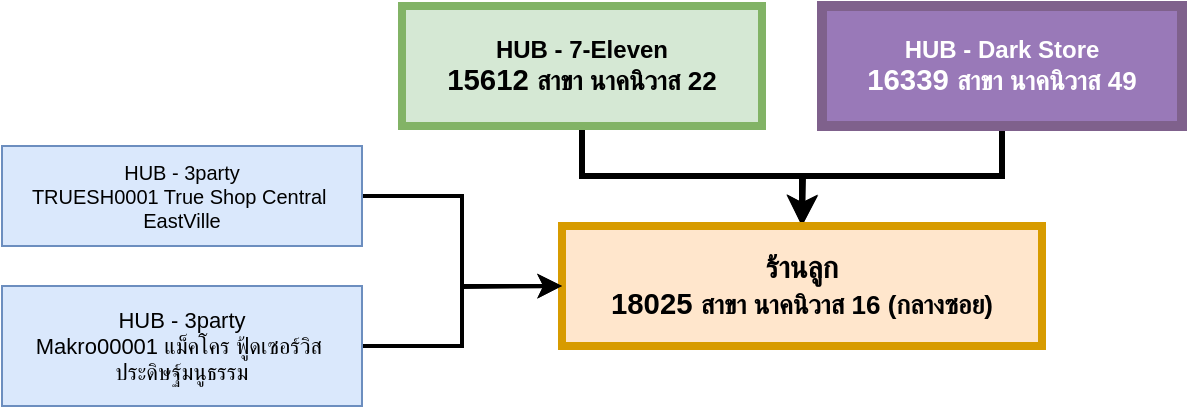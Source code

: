 <mxfile version="24.7.3" type="github">
  <diagram name="หน้า-1" id="avO0b8HTHaiWJtMcQPv1">
    <mxGraphModel dx="906" dy="575" grid="1" gridSize="10" guides="1" tooltips="1" connect="1" arrows="1" fold="1" page="1" pageScale="1" pageWidth="827" pageHeight="1169" math="0" shadow="0">
      <root>
        <mxCell id="0" />
        <mxCell id="1" parent="0" />
        <mxCell id="ttHEmC7uEX8jtGEyhvGZ-9" style="edgeStyle=orthogonalEdgeStyle;rounded=0;orthogonalLoop=1;jettySize=auto;html=1;exitX=0.5;exitY=1;exitDx=0;exitDy=0;strokeWidth=3;" parent="1" source="ttHEmC7uEX8jtGEyhvGZ-1" edge="1">
          <mxGeometry relative="1" as="geometry">
            <mxPoint x="490" y="350" as="targetPoint" />
          </mxGeometry>
        </mxCell>
        <mxCell id="ttHEmC7uEX8jtGEyhvGZ-1" value="HUB - Dark Store&lt;br&gt;&lt;span style=&quot;font-size: 14.667px; text-align: start; white-space-collapse: preserve;&quot;&gt;16339 &lt;/span&gt;&lt;span style=&quot;font-size: 13.006px; text-align: left; white-space-collapse: break-spaces;&quot;&gt;สาขา นาคนิวาส 49&lt;/span&gt;" style="rounded=0;whiteSpace=wrap;html=1;fontFamily=Helvetica;labelBackgroundColor=none;fillColor=#9979B8;strokeColor=#7F618C;fontColor=#ffffff;strokeWidth=5;fontStyle=1" parent="1" vertex="1">
          <mxGeometry x="500" y="240" width="180" height="60" as="geometry" />
        </mxCell>
        <mxCell id="ttHEmC7uEX8jtGEyhvGZ-8" style="edgeStyle=orthogonalEdgeStyle;rounded=0;orthogonalLoop=1;jettySize=auto;html=1;exitX=0.5;exitY=1;exitDx=0;exitDy=0;entryX=0.5;entryY=0;entryDx=0;entryDy=0;strokeWidth=3;" parent="1" source="ttHEmC7uEX8jtGEyhvGZ-2" target="ttHEmC7uEX8jtGEyhvGZ-3" edge="1">
          <mxGeometry relative="1" as="geometry" />
        </mxCell>
        <mxCell id="ttHEmC7uEX8jtGEyhvGZ-2" value="&lt;span&gt;HUB - 7-Eleven&lt;/span&gt;&lt;br&gt;&lt;span style=&quot;font-size: 14.667px; text-align: left; white-space-collapse: preserve;&quot;&gt;15612 &lt;/span&gt;&lt;span style=&quot;font-size: 13.006px; text-align: left; white-space-collapse: break-spaces;&quot;&gt;สาขา นาคนิวาส 22&lt;/span&gt;" style="rounded=0;whiteSpace=wrap;html=1;fontFamily=Helvetica;fillColor=#d5e8d4;strokeColor=#82b366;labelBackgroundColor=none;strokeWidth=4;fontStyle=1" parent="1" vertex="1">
          <mxGeometry x="290" y="240" width="180" height="60" as="geometry" />
        </mxCell>
        <mxCell id="ttHEmC7uEX8jtGEyhvGZ-3" value="&lt;div style=&quot;&quot;&gt;&lt;span style=&quot;white-space-collapse: preserve; font-size: 14.667px;&quot;&gt;ร้านลูก&lt;/span&gt;&lt;/div&gt;&lt;div style=&quot;text-align: start;&quot;&gt;&lt;span style=&quot;white-space-collapse: preserve; font-size: 14.667px;&quot;&gt;18025 &lt;/span&gt;&lt;span style=&quot;white-space-collapse: break-spaces; font-size: 13.006px;&quot;&gt;สาขา นาคนิวาส 16 (กลางซอย)&lt;/span&gt;&lt;br&gt;&lt;/div&gt;" style="rounded=0;whiteSpace=wrap;html=1;fontFamily=Helvetica;fillColor=#ffe6cc;strokeColor=#d79b00;labelBackgroundColor=none;strokeWidth=4;fontStyle=1" parent="1" vertex="1">
          <mxGeometry x="370" y="350" width="240" height="60" as="geometry" />
        </mxCell>
        <mxCell id="ttHEmC7uEX8jtGEyhvGZ-11" style="edgeStyle=orthogonalEdgeStyle;rounded=0;orthogonalLoop=1;jettySize=auto;html=1;exitX=1;exitY=0.5;exitDx=0;exitDy=0;strokeWidth=2;" parent="1" source="ttHEmC7uEX8jtGEyhvGZ-4" edge="1">
          <mxGeometry relative="1" as="geometry">
            <mxPoint x="370" y="380" as="targetPoint" />
          </mxGeometry>
        </mxCell>
        <mxCell id="ttHEmC7uEX8jtGEyhvGZ-4" value="&lt;div style=&quot;font-size: 11px;&quot;&gt;&lt;font style=&quot;font-size: 11px;&quot;&gt;&lt;span style=&quot;font-size: 11px; white-space-collapse: break-spaces;&quot;&gt;HUB - 3party&lt;/span&gt;&lt;/font&gt;&lt;/div&gt;&lt;span style=&quot;font-size: 11px; white-space-collapse: break-spaces;&quot;&gt;Makro00001 &lt;/span&gt;&lt;span style=&quot;font-size: 11px; text-align: left; white-space-collapse: break-spaces;&quot;&gt;แม็คโคร ฟู้ดเซอร์วิส ประดิษฐ์มนูธรรม&lt;/span&gt;" style="rounded=0;whiteSpace=wrap;html=1;fontFamily=Helvetica;fontSize=11;fillColor=#dae8fc;strokeColor=#6c8ebf;labelBackgroundColor=none;" parent="1" vertex="1">
          <mxGeometry x="90" y="380" width="180" height="60" as="geometry" />
        </mxCell>
        <mxCell id="ttHEmC7uEX8jtGEyhvGZ-10" style="edgeStyle=orthogonalEdgeStyle;rounded=0;orthogonalLoop=1;jettySize=auto;html=1;exitX=1;exitY=0.5;exitDx=0;exitDy=0;entryX=0;entryY=0.5;entryDx=0;entryDy=0;strokeWidth=2;" parent="1" source="ttHEmC7uEX8jtGEyhvGZ-5" target="ttHEmC7uEX8jtGEyhvGZ-3" edge="1">
          <mxGeometry relative="1" as="geometry" />
        </mxCell>
        <mxCell id="ttHEmC7uEX8jtGEyhvGZ-5" value="&lt;div style=&quot;font-size: 10px;&quot;&gt;&lt;span style=&quot;font-size: 10px; white-space-collapse: break-spaces;&quot;&gt;HUB - 3party&lt;/span&gt;&lt;span style=&quot;font-size: 10px; white-space-collapse: break-spaces;&quot;&gt;&lt;br style=&quot;font-size: 10px;&quot;&gt;&lt;/span&gt;&lt;/div&gt;&lt;span style=&quot;font-size: 10px; white-space-collapse: break-spaces;&quot;&gt;TRUESH0001 &lt;/span&gt;&lt;span style=&quot;font-size: 10px; text-align: left; white-space-collapse: break-spaces;&quot;&gt;True Shop Central EastVille&lt;/span&gt;" style="rounded=0;whiteSpace=wrap;html=1;fontFamily=Helvetica;fontSize=10;fillColor=#dae8fc;strokeColor=#6c8ebf;labelBackgroundColor=none;" parent="1" vertex="1">
          <mxGeometry x="90" y="310" width="180" height="50" as="geometry" />
        </mxCell>
      </root>
    </mxGraphModel>
  </diagram>
</mxfile>
